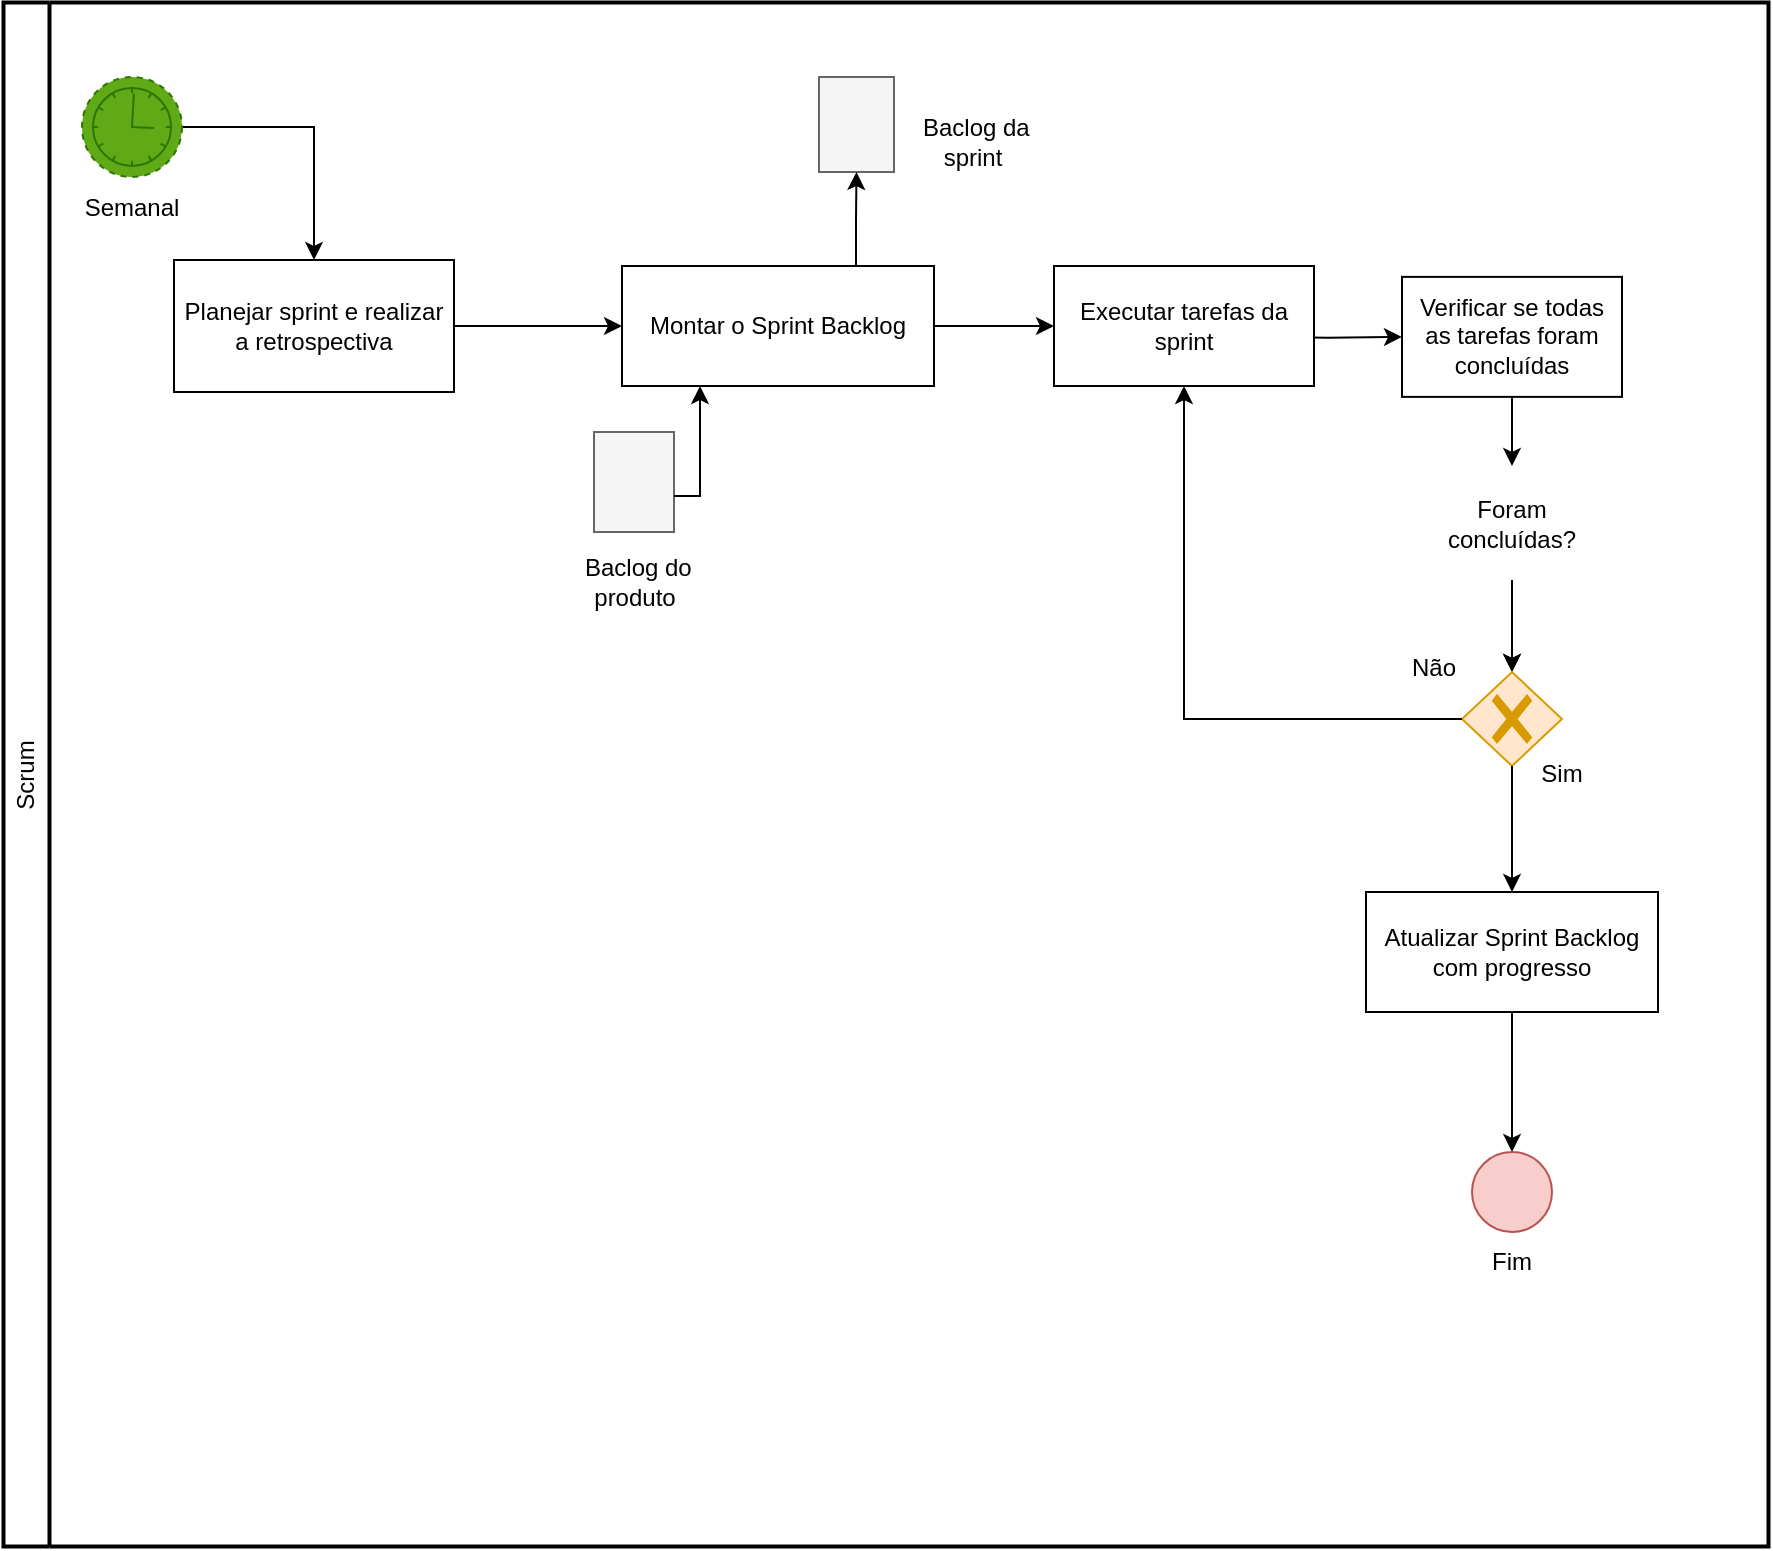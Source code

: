 <mxfile version="26.2.10">
  <diagram id="rNU5YlOjHarIzLZ8ZJUE" name="Página-2">
    <mxGraphModel dx="2254" dy="1959" grid="1" gridSize="10" guides="1" tooltips="1" connect="1" arrows="1" fold="1" page="1" pageScale="1" pageWidth="827" pageHeight="1169" math="0" shadow="0">
      <root>
        <mxCell id="0" />
        <mxCell id="1" parent="0" />
        <mxCell id="NvFsiqOb6EjPx9XSdER_-1" value="Scrum" style="swimlane;html=1;startSize=23;fontStyle=0;collapsible=0;horizontal=1;swimlaneLine=1;strokeWidth=2;swimlaneFillColor=#ffffff;whiteSpace=wrap;rotation=-90;" parent="1" vertex="1">
          <mxGeometry x="-590" y="-280" width="772" height="882.5" as="geometry" />
        </mxCell>
        <mxCell id="NvFsiqOb6EjPx9XSdER_-2" style="edgeStyle=orthogonalEdgeStyle;rounded=0;orthogonalLoop=1;jettySize=auto;html=1;" parent="NvFsiqOb6EjPx9XSdER_-1" source="NvFsiqOb6EjPx9XSdER_-3" target="NvFsiqOb6EjPx9XSdER_-9" edge="1">
          <mxGeometry relative="1" as="geometry" />
        </mxCell>
        <mxCell id="NvFsiqOb6EjPx9XSdER_-3" value="&lt;p class=&quot;p1&quot;&gt;&lt;span style=&quot;background-color: transparent; color: light-dark(rgb(0, 0, 0), rgb(255, 255, 255));&quot;&gt;Atualizar Sprint Backlog com progresso&lt;/span&gt;&lt;/p&gt;" style="points=[[0.25,0,0],[0.5,0,0],[0.75,0,0],[1,0.25,0],[1,0.5,0],[1,0.75,0],[0.75,1,0],[0.5,1,0],[0.25,1,0],[0,0.75,0],[0,0.5,0],[0,0.25,0]];shape=mxgraph.bpmn.task2;whiteSpace=wrap;rectStyle=rounded;size=10;html=1;container=1;expand=0;collapsible=0;taskMarker=abstract;" parent="NvFsiqOb6EjPx9XSdER_-1" vertex="1">
          <mxGeometry x="626" y="500" width="146" height="60" as="geometry" />
        </mxCell>
        <mxCell id="NvFsiqOb6EjPx9XSdER_-4" style="edgeStyle=orthogonalEdgeStyle;rounded=0;orthogonalLoop=1;jettySize=auto;html=1;exitX=0.5;exitY=1;exitDx=0;exitDy=0;exitPerimeter=0;" parent="NvFsiqOb6EjPx9XSdER_-1" source="NvFsiqOb6EjPx9XSdER_-5" target="NvFsiqOb6EjPx9XSdER_-12" edge="1">
          <mxGeometry relative="1" as="geometry">
            <mxPoint x="699" y="288.94" as="targetPoint" />
          </mxGeometry>
        </mxCell>
        <mxCell id="NvFsiqOb6EjPx9XSdER_-5" value="&lt;p class=&quot;p1&quot;&gt;Verificar se todas as tarefas foram concluídas&lt;/p&gt;" style="points=[[0.25,0,0],[0.5,0,0],[0.75,0,0],[1,0.25,0],[1,0.5,0],[1,0.75,0],[0.75,1,0],[0.5,1,0],[0.25,1,0],[0,0.75,0],[0,0.5,0],[0,0.25,0]];shape=mxgraph.bpmn.task2;whiteSpace=wrap;rectStyle=rounded;size=10;html=1;container=1;expand=0;collapsible=0;taskMarker=abstract;" parent="NvFsiqOb6EjPx9XSdER_-1" vertex="1">
          <mxGeometry x="644" y="192.44" width="110" height="60" as="geometry" />
        </mxCell>
        <mxCell id="NvFsiqOb6EjPx9XSdER_-6" style="edgeStyle=orthogonalEdgeStyle;rounded=0;orthogonalLoop=1;jettySize=auto;html=1;exitX=1;exitY=0.5;exitDx=0;exitDy=0;exitPerimeter=0;entryX=0;entryY=0.5;entryDx=0;entryDy=0;entryPerimeter=0;" parent="NvFsiqOb6EjPx9XSdER_-1" source="NvFsiqOb6EjPx9XSdER_-8" target="NvFsiqOb6EjPx9XSdER_-21" edge="1">
          <mxGeometry relative="1" as="geometry">
            <mxPoint x="89" y="344" as="targetPoint" />
          </mxGeometry>
        </mxCell>
        <mxCell id="NvFsiqOb6EjPx9XSdER_-7" style="edgeStyle=orthogonalEdgeStyle;rounded=0;orthogonalLoop=1;jettySize=auto;html=1;entryX=0.5;entryY=0;entryDx=0;entryDy=0;entryPerimeter=0;exitX=1;exitY=0.5;exitDx=0;exitDy=0;exitPerimeter=0;" parent="NvFsiqOb6EjPx9XSdER_-1" source="NvFsiqOb6EjPx9XSdER_-16" target="NvFsiqOb6EjPx9XSdER_-8" edge="1">
          <mxGeometry relative="1" as="geometry">
            <mxPoint x="140" y="140" as="sourcePoint" />
          </mxGeometry>
        </mxCell>
        <mxCell id="NvFsiqOb6EjPx9XSdER_-8" value="&lt;p class=&quot;p1&quot;&gt;&lt;span style=&quot;background-color: transparent; color: light-dark(rgb(0, 0, 0), rgb(255, 255, 255));&quot;&gt;Planejar sprint e realizar a retrospectiva&lt;/span&gt;&lt;/p&gt;" style="points=[[0.25,0,0],[0.5,0,0],[0.75,0,0],[1,0.25,0],[1,0.5,0],[1,0.75,0],[0.75,1,0],[0.5,1,0],[0.25,1,0],[0,0.75,0],[0,0.5,0],[0,0.25,0]];shape=mxgraph.bpmn.task2;whiteSpace=wrap;rectStyle=rounded;size=10;html=1;container=1;expand=0;collapsible=0;taskMarker=abstract;" parent="NvFsiqOb6EjPx9XSdER_-1" vertex="1">
          <mxGeometry x="30" y="184" width="140" height="66" as="geometry" />
        </mxCell>
        <mxCell id="NvFsiqOb6EjPx9XSdER_-9" value="" style="points=[[0.145,0.145,0],[0.5,0,0],[0.855,0.145,0],[1,0.5,0],[0.855,0.855,0],[0.5,1,0],[0.145,0.855,0],[0,0.5,0]];shape=mxgraph.bpmn.event;html=1;verticalLabelPosition=bottom;labelBackgroundColor=#ffffff;verticalAlign=top;align=center;perimeter=ellipsePerimeter;outlineConnect=0;aspect=fixed;outline=standard;symbol=general;fillColor=#f8cecc;strokeColor=#b85450;" parent="NvFsiqOb6EjPx9XSdER_-1" vertex="1">
          <mxGeometry x="679" y="630" width="40" height="40" as="geometry" />
        </mxCell>
        <mxCell id="NvFsiqOb6EjPx9XSdER_-10" value="Fim" style="text;strokeColor=none;align=center;fillColor=none;html=1;verticalAlign=middle;whiteSpace=wrap;rounded=0;" parent="NvFsiqOb6EjPx9XSdER_-1" vertex="1">
          <mxGeometry x="669" y="670" width="60" height="30" as="geometry" />
        </mxCell>
        <mxCell id="NvFsiqOb6EjPx9XSdER_-11" style="edgeStyle=orthogonalEdgeStyle;rounded=0;orthogonalLoop=1;jettySize=auto;html=1;entryX=0;entryY=0.5;entryDx=0;entryDy=0;entryPerimeter=0;" parent="NvFsiqOb6EjPx9XSdER_-1" target="NvFsiqOb6EjPx9XSdER_-5" edge="1">
          <mxGeometry relative="1" as="geometry">
            <mxPoint x="569" y="222.44" as="sourcePoint" />
          </mxGeometry>
        </mxCell>
        <mxCell id="NvFsiqOb6EjPx9XSdER_-12" value="&lt;p class=&quot;p1&quot;&gt;Foram concluídas?&lt;/p&gt;" style="text;strokeColor=none;align=center;fillColor=none;html=1;verticalAlign=middle;whiteSpace=wrap;rounded=0;" parent="NvFsiqOb6EjPx9XSdER_-1" vertex="1">
          <mxGeometry x="669" y="287" width="60" height="57" as="geometry" />
        </mxCell>
        <mxCell id="NvFsiqOb6EjPx9XSdER_-13" style="edgeStyle=orthogonalEdgeStyle;rounded=0;orthogonalLoop=1;jettySize=auto;html=1;exitX=0.5;exitY=1;exitDx=0;exitDy=0;entryX=0.5;entryY=0;entryDx=0;entryDy=0;entryPerimeter=0;" parent="NvFsiqOb6EjPx9XSdER_-1" source="NvFsiqOb6EjPx9XSdER_-12" target="NvFsiqOb6EjPx9XSdER_-27" edge="1">
          <mxGeometry relative="1" as="geometry" />
        </mxCell>
        <mxCell id="NvFsiqOb6EjPx9XSdER_-14" value="Não" style="text;strokeColor=none;align=center;fillColor=none;html=1;verticalAlign=middle;whiteSpace=wrap;rounded=0;" parent="NvFsiqOb6EjPx9XSdER_-1" vertex="1">
          <mxGeometry x="630" y="359" width="60" height="57" as="geometry" />
        </mxCell>
        <mxCell id="NvFsiqOb6EjPx9XSdER_-15" value="Sim" style="text;strokeColor=none;align=center;fillColor=none;html=1;verticalAlign=middle;whiteSpace=wrap;rounded=0;" parent="NvFsiqOb6EjPx9XSdER_-1" vertex="1">
          <mxGeometry x="694" y="413.75" width="60" height="55" as="geometry" />
        </mxCell>
        <mxCell id="NvFsiqOb6EjPx9XSdER_-16" value="" style="points=[[0.145,0.145,0],[0.5,0,0],[0.855,0.145,0],[1,0.5,0],[0.855,0.855,0],[0.5,1,0],[0.145,0.855,0],[0,0.5,0]];shape=mxgraph.bpmn.event;html=1;verticalLabelPosition=bottom;labelBackgroundColor=#ffffff;verticalAlign=top;align=center;perimeter=ellipsePerimeter;outlineConnect=0;aspect=fixed;outline=eventNonint;symbol=timer;fillColor=#60a917;fontColor=#ffffff;strokeColor=#2D7600;" parent="NvFsiqOb6EjPx9XSdER_-1" vertex="1">
          <mxGeometry x="-16" y="92.5" width="50" height="50" as="geometry" />
        </mxCell>
        <mxCell id="NvFsiqOb6EjPx9XSdER_-17" value="Semanal" style="text;strokeColor=none;align=center;fillColor=none;html=1;verticalAlign=middle;whiteSpace=wrap;rounded=0;" parent="NvFsiqOb6EjPx9XSdER_-1" vertex="1">
          <mxGeometry x="-21" y="142.5" width="60" height="30" as="geometry" />
        </mxCell>
        <mxCell id="NvFsiqOb6EjPx9XSdER_-18" value="" style="shape=mxgraph.bpmn.data2;labelPosition=center;verticalLabelPosition=bottom;align=center;verticalAlign=top;size=14;html=1;bpmnTransferType=input;fillColor=#f5f5f5;strokeColor=#666666;fontColor=#333333;" parent="NvFsiqOb6EjPx9XSdER_-1" vertex="1">
          <mxGeometry x="240" y="270" width="40" height="50" as="geometry" />
        </mxCell>
        <mxCell id="NvFsiqOb6EjPx9XSdER_-19" value="&amp;nbsp;Baclog do produto" style="text;strokeColor=none;align=center;fillColor=none;html=1;verticalAlign=middle;whiteSpace=wrap;rounded=0;" parent="NvFsiqOb6EjPx9XSdER_-1" vertex="1">
          <mxGeometry x="220.5" y="330" width="78.5" height="30" as="geometry" />
        </mxCell>
        <mxCell id="NvFsiqOb6EjPx9XSdER_-20" style="edgeStyle=orthogonalEdgeStyle;rounded=0;orthogonalLoop=1;jettySize=auto;html=1;" parent="NvFsiqOb6EjPx9XSdER_-1" source="NvFsiqOb6EjPx9XSdER_-21" target="NvFsiqOb6EjPx9XSdER_-25" edge="1">
          <mxGeometry relative="1" as="geometry" />
        </mxCell>
        <mxCell id="NvFsiqOb6EjPx9XSdER_-21" value="&lt;p class=&quot;p1&quot;&gt;&lt;span style=&quot;background-color: transparent; color: light-dark(rgb(0, 0, 0), rgb(255, 255, 255));&quot;&gt;Montar o Sprint Backlog&lt;/span&gt;&lt;/p&gt;" style="points=[[0.25,0,0],[0.5,0,0],[0.75,0,0],[1,0.25,0],[1,0.5,0],[1,0.75,0],[0.75,1,0],[0.5,1,0],[0.25,1,0],[0,0.75,0],[0,0.5,0],[0,0.25,0]];shape=mxgraph.bpmn.task2;whiteSpace=wrap;rectStyle=rounded;size=10;html=1;container=1;expand=0;collapsible=0;taskMarker=abstract;" parent="NvFsiqOb6EjPx9XSdER_-1" vertex="1">
          <mxGeometry x="254" y="187" width="156" height="60" as="geometry" />
        </mxCell>
        <mxCell id="NvFsiqOb6EjPx9XSdER_-22" value="" style="shape=mxgraph.bpmn.data2;labelPosition=center;verticalLabelPosition=bottom;align=center;verticalAlign=top;size=15;html=1;bpmnTransferType=output;fillColor=#f5f5f5;strokeColor=#666666;fontColor=#333333;" parent="NvFsiqOb6EjPx9XSdER_-1" vertex="1">
          <mxGeometry x="352.5" y="92.5" width="37.5" height="47.5" as="geometry" />
        </mxCell>
        <mxCell id="NvFsiqOb6EjPx9XSdER_-23" style="edgeStyle=orthogonalEdgeStyle;rounded=0;orthogonalLoop=1;jettySize=auto;html=1;entryX=0.5;entryY=1;entryDx=0;entryDy=0;entryPerimeter=0;exitX=0.75;exitY=0;exitDx=0;exitDy=0;exitPerimeter=0;" parent="NvFsiqOb6EjPx9XSdER_-1" source="NvFsiqOb6EjPx9XSdER_-21" target="NvFsiqOb6EjPx9XSdER_-22" edge="1">
          <mxGeometry relative="1" as="geometry" />
        </mxCell>
        <mxCell id="NvFsiqOb6EjPx9XSdER_-24" value="&amp;nbsp;Baclog da sprint" style="text;strokeColor=none;align=center;fillColor=none;html=1;verticalAlign=middle;whiteSpace=wrap;rounded=0;" parent="NvFsiqOb6EjPx9XSdER_-1" vertex="1">
          <mxGeometry x="390" y="110" width="78.5" height="30" as="geometry" />
        </mxCell>
        <mxCell id="NvFsiqOb6EjPx9XSdER_-25" value="&lt;p class=&quot;p1&quot;&gt;&lt;span style=&quot;background-color: transparent; color: light-dark(rgb(0, 0, 0), rgb(255, 255, 255));&quot;&gt;Executar tarefas&amp;nbsp;&lt;/span&gt;&lt;span style=&quot;background-color: transparent; color: light-dark(rgb(0, 0, 0), rgb(255, 255, 255));&quot;&gt;da sprint&lt;/span&gt;&lt;/p&gt;" style="points=[[0.25,0,0],[0.5,0,0],[0.75,0,0],[1,0.25,0],[1,0.5,0],[1,0.75,0],[0.75,1,0],[0.5,1,0],[0.25,1,0],[0,0.75,0],[0,0.5,0],[0,0.25,0]];shape=mxgraph.bpmn.task2;whiteSpace=wrap;rectStyle=rounded;size=10;html=1;container=1;expand=0;collapsible=0;taskMarker=abstract;" parent="NvFsiqOb6EjPx9XSdER_-1" vertex="1">
          <mxGeometry x="470" y="187" width="130" height="60" as="geometry" />
        </mxCell>
        <mxCell id="NvFsiqOb6EjPx9XSdER_-26" value="" style="edgeStyle=orthogonalEdgeStyle;rounded=0;orthogonalLoop=1;jettySize=auto;html=1;" parent="NvFsiqOb6EjPx9XSdER_-1" source="NvFsiqOb6EjPx9XSdER_-12" target="NvFsiqOb6EjPx9XSdER_-27" edge="1">
          <mxGeometry relative="1" as="geometry">
            <mxPoint x="159" y="84" as="sourcePoint" />
            <mxPoint x="161" y="186" as="targetPoint" />
          </mxGeometry>
        </mxCell>
        <mxCell id="NvFsiqOb6EjPx9XSdER_-27" value="" style="points=[[0.25,0.25,0],[0.5,0,0],[0.75,0.25,0],[1,0.5,0],[0.75,0.75,0],[0.5,1,0],[0.25,0.75,0],[0,0.5,0]];shape=mxgraph.bpmn.gateway2;html=1;verticalLabelPosition=bottom;labelBackgroundColor=#ffffff;verticalAlign=top;align=center;perimeter=rhombusPerimeter;outlineConnect=0;outline=none;symbol=none;gwType=exclusive;fillColor=#ffe6cc;strokeColor=#d79b00;" parent="NvFsiqOb6EjPx9XSdER_-1" vertex="1">
          <mxGeometry x="674" y="390" width="50" height="47" as="geometry" />
        </mxCell>
        <mxCell id="NvFsiqOb6EjPx9XSdER_-28" style="edgeStyle=orthogonalEdgeStyle;rounded=0;orthogonalLoop=1;jettySize=auto;html=1;entryX=0.5;entryY=0;entryDx=0;entryDy=0;entryPerimeter=0;" parent="NvFsiqOb6EjPx9XSdER_-1" source="NvFsiqOb6EjPx9XSdER_-27" target="NvFsiqOb6EjPx9XSdER_-3" edge="1">
          <mxGeometry relative="1" as="geometry" />
        </mxCell>
        <mxCell id="NvFsiqOb6EjPx9XSdER_-29" style="edgeStyle=orthogonalEdgeStyle;rounded=0;orthogonalLoop=1;jettySize=auto;html=1;exitX=0;exitY=0.5;exitDx=0;exitDy=0;exitPerimeter=0;entryX=0.5;entryY=1;entryDx=0;entryDy=0;entryPerimeter=0;" parent="NvFsiqOb6EjPx9XSdER_-1" source="NvFsiqOb6EjPx9XSdER_-27" target="NvFsiqOb6EjPx9XSdER_-25" edge="1">
          <mxGeometry relative="1" as="geometry" />
        </mxCell>
        <mxCell id="NvFsiqOb6EjPx9XSdER_-30" style="edgeStyle=orthogonalEdgeStyle;rounded=0;orthogonalLoop=1;jettySize=auto;html=1;entryX=0.25;entryY=1;entryDx=0;entryDy=0;entryPerimeter=0;exitX=0;exitY=0;exitDx=40;exitDy=32;exitPerimeter=0;" parent="NvFsiqOb6EjPx9XSdER_-1" source="NvFsiqOb6EjPx9XSdER_-18" target="NvFsiqOb6EjPx9XSdER_-21" edge="1">
          <mxGeometry relative="1" as="geometry">
            <Array as="points">
              <mxPoint x="293" y="302" />
            </Array>
          </mxGeometry>
        </mxCell>
      </root>
    </mxGraphModel>
  </diagram>
</mxfile>
